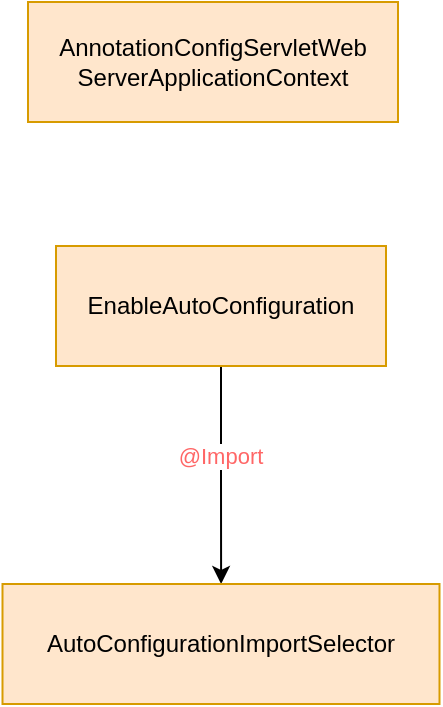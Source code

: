<mxfile version="16.4.7" type="github">
  <diagram id="nIx1Jtaw1bz3i__SV9nJ" name="第 1 页">
    <mxGraphModel dx="1691" dy="1364" grid="0" gridSize="10" guides="1" tooltips="1" connect="1" arrows="1" fold="1" page="0" pageScale="1" pageWidth="1920" pageHeight="1200" math="0" shadow="0">
      <root>
        <mxCell id="0" />
        <mxCell id="1" parent="0" />
        <mxCell id="J8hnAiauzTjwltSrcoCx-1" value="AnnotationConfigServletWeb ServerApplicationContext" style="rounded=0;whiteSpace=wrap;html=1;fillColor=#ffe6cc;strokeColor=#d79b00;" vertex="1" parent="1">
          <mxGeometry x="-765" y="-515" width="185" height="60" as="geometry" />
        </mxCell>
        <mxCell id="J8hnAiauzTjwltSrcoCx-5" value="" style="edgeStyle=orthogonalEdgeStyle;rounded=0;orthogonalLoop=1;jettySize=auto;html=1;fontColor=#FF6666;" edge="1" parent="1" source="J8hnAiauzTjwltSrcoCx-2" target="J8hnAiauzTjwltSrcoCx-4">
          <mxGeometry relative="1" as="geometry" />
        </mxCell>
        <mxCell id="J8hnAiauzTjwltSrcoCx-6" value="@Import" style="edgeLabel;html=1;align=center;verticalAlign=middle;resizable=0;points=[];fontColor=#FF6666;" vertex="1" connectable="0" parent="J8hnAiauzTjwltSrcoCx-5">
          <mxGeometry x="-0.175" y="-1" relative="1" as="geometry">
            <mxPoint as="offset" />
          </mxGeometry>
        </mxCell>
        <mxCell id="J8hnAiauzTjwltSrcoCx-2" value="EnableAutoConfiguration" style="rounded=0;whiteSpace=wrap;html=1;fillColor=#ffe6cc;strokeColor=#d79b00;" vertex="1" parent="1">
          <mxGeometry x="-751" y="-393" width="165" height="60" as="geometry" />
        </mxCell>
        <mxCell id="J8hnAiauzTjwltSrcoCx-4" value="AutoConfigurationImportSelector" style="whiteSpace=wrap;html=1;fillColor=#ffe6cc;strokeColor=#d79b00;rounded=0;" vertex="1" parent="1">
          <mxGeometry x="-777.75" y="-224" width="218.5" height="60" as="geometry" />
        </mxCell>
      </root>
    </mxGraphModel>
  </diagram>
</mxfile>
